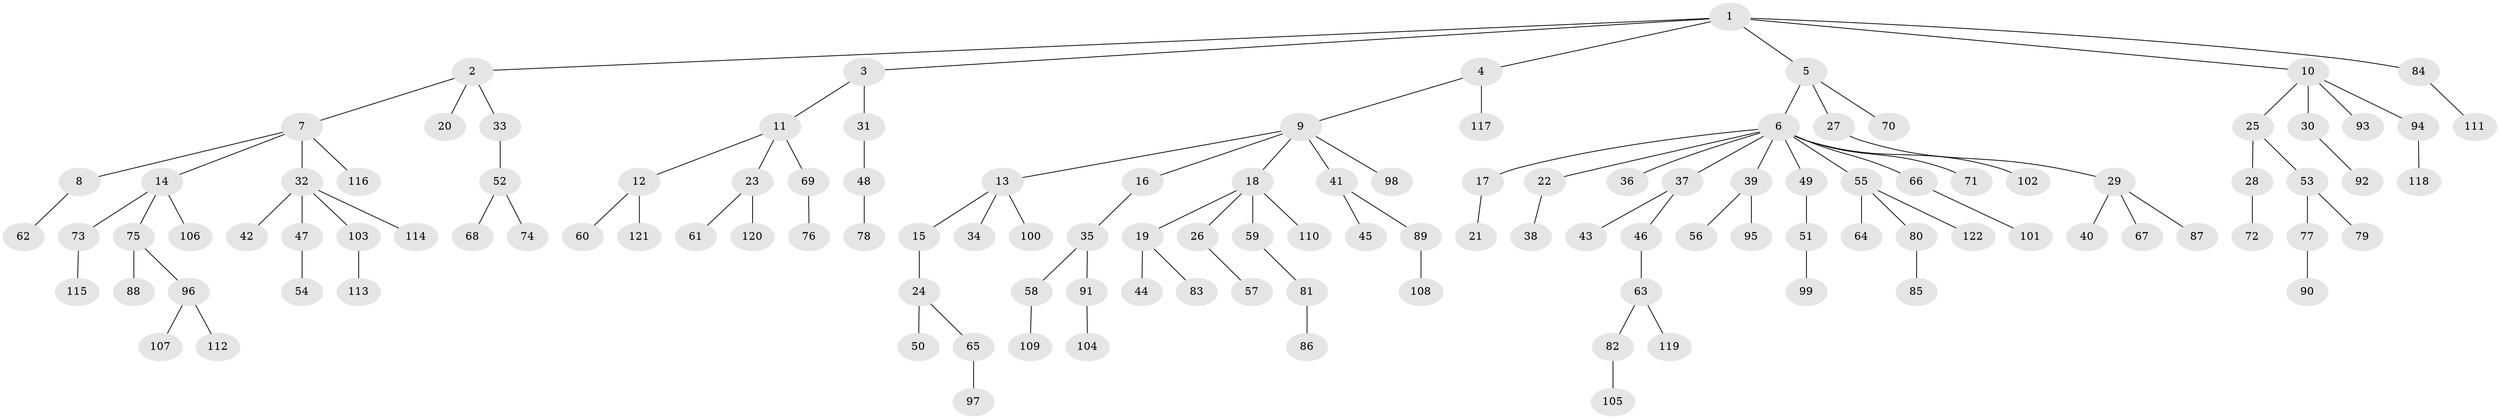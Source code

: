 // coarse degree distribution, {6: 0.011627906976744186, 3: 0.1511627906976744, 4: 0.05813953488372093, 2: 0.2441860465116279, 1: 0.5, 5: 0.023255813953488372, 10: 0.011627906976744186}
// Generated by graph-tools (version 1.1) at 2025/37/03/04/25 23:37:29]
// undirected, 122 vertices, 121 edges
graph export_dot {
  node [color=gray90,style=filled];
  1;
  2;
  3;
  4;
  5;
  6;
  7;
  8;
  9;
  10;
  11;
  12;
  13;
  14;
  15;
  16;
  17;
  18;
  19;
  20;
  21;
  22;
  23;
  24;
  25;
  26;
  27;
  28;
  29;
  30;
  31;
  32;
  33;
  34;
  35;
  36;
  37;
  38;
  39;
  40;
  41;
  42;
  43;
  44;
  45;
  46;
  47;
  48;
  49;
  50;
  51;
  52;
  53;
  54;
  55;
  56;
  57;
  58;
  59;
  60;
  61;
  62;
  63;
  64;
  65;
  66;
  67;
  68;
  69;
  70;
  71;
  72;
  73;
  74;
  75;
  76;
  77;
  78;
  79;
  80;
  81;
  82;
  83;
  84;
  85;
  86;
  87;
  88;
  89;
  90;
  91;
  92;
  93;
  94;
  95;
  96;
  97;
  98;
  99;
  100;
  101;
  102;
  103;
  104;
  105;
  106;
  107;
  108;
  109;
  110;
  111;
  112;
  113;
  114;
  115;
  116;
  117;
  118;
  119;
  120;
  121;
  122;
  1 -- 2;
  1 -- 3;
  1 -- 4;
  1 -- 5;
  1 -- 10;
  1 -- 84;
  2 -- 7;
  2 -- 20;
  2 -- 33;
  3 -- 11;
  3 -- 31;
  4 -- 9;
  4 -- 117;
  5 -- 6;
  5 -- 27;
  5 -- 70;
  6 -- 17;
  6 -- 22;
  6 -- 36;
  6 -- 37;
  6 -- 39;
  6 -- 49;
  6 -- 55;
  6 -- 66;
  6 -- 71;
  6 -- 102;
  7 -- 8;
  7 -- 14;
  7 -- 32;
  7 -- 116;
  8 -- 62;
  9 -- 13;
  9 -- 16;
  9 -- 18;
  9 -- 41;
  9 -- 98;
  10 -- 25;
  10 -- 30;
  10 -- 93;
  10 -- 94;
  11 -- 12;
  11 -- 23;
  11 -- 69;
  12 -- 60;
  12 -- 121;
  13 -- 15;
  13 -- 34;
  13 -- 100;
  14 -- 73;
  14 -- 75;
  14 -- 106;
  15 -- 24;
  16 -- 35;
  17 -- 21;
  18 -- 19;
  18 -- 26;
  18 -- 59;
  18 -- 110;
  19 -- 44;
  19 -- 83;
  22 -- 38;
  23 -- 61;
  23 -- 120;
  24 -- 50;
  24 -- 65;
  25 -- 28;
  25 -- 53;
  26 -- 57;
  27 -- 29;
  28 -- 72;
  29 -- 40;
  29 -- 67;
  29 -- 87;
  30 -- 92;
  31 -- 48;
  32 -- 42;
  32 -- 47;
  32 -- 103;
  32 -- 114;
  33 -- 52;
  35 -- 58;
  35 -- 91;
  37 -- 43;
  37 -- 46;
  39 -- 56;
  39 -- 95;
  41 -- 45;
  41 -- 89;
  46 -- 63;
  47 -- 54;
  48 -- 78;
  49 -- 51;
  51 -- 99;
  52 -- 68;
  52 -- 74;
  53 -- 77;
  53 -- 79;
  55 -- 64;
  55 -- 80;
  55 -- 122;
  58 -- 109;
  59 -- 81;
  63 -- 82;
  63 -- 119;
  65 -- 97;
  66 -- 101;
  69 -- 76;
  73 -- 115;
  75 -- 88;
  75 -- 96;
  77 -- 90;
  80 -- 85;
  81 -- 86;
  82 -- 105;
  84 -- 111;
  89 -- 108;
  91 -- 104;
  94 -- 118;
  96 -- 107;
  96 -- 112;
  103 -- 113;
}
